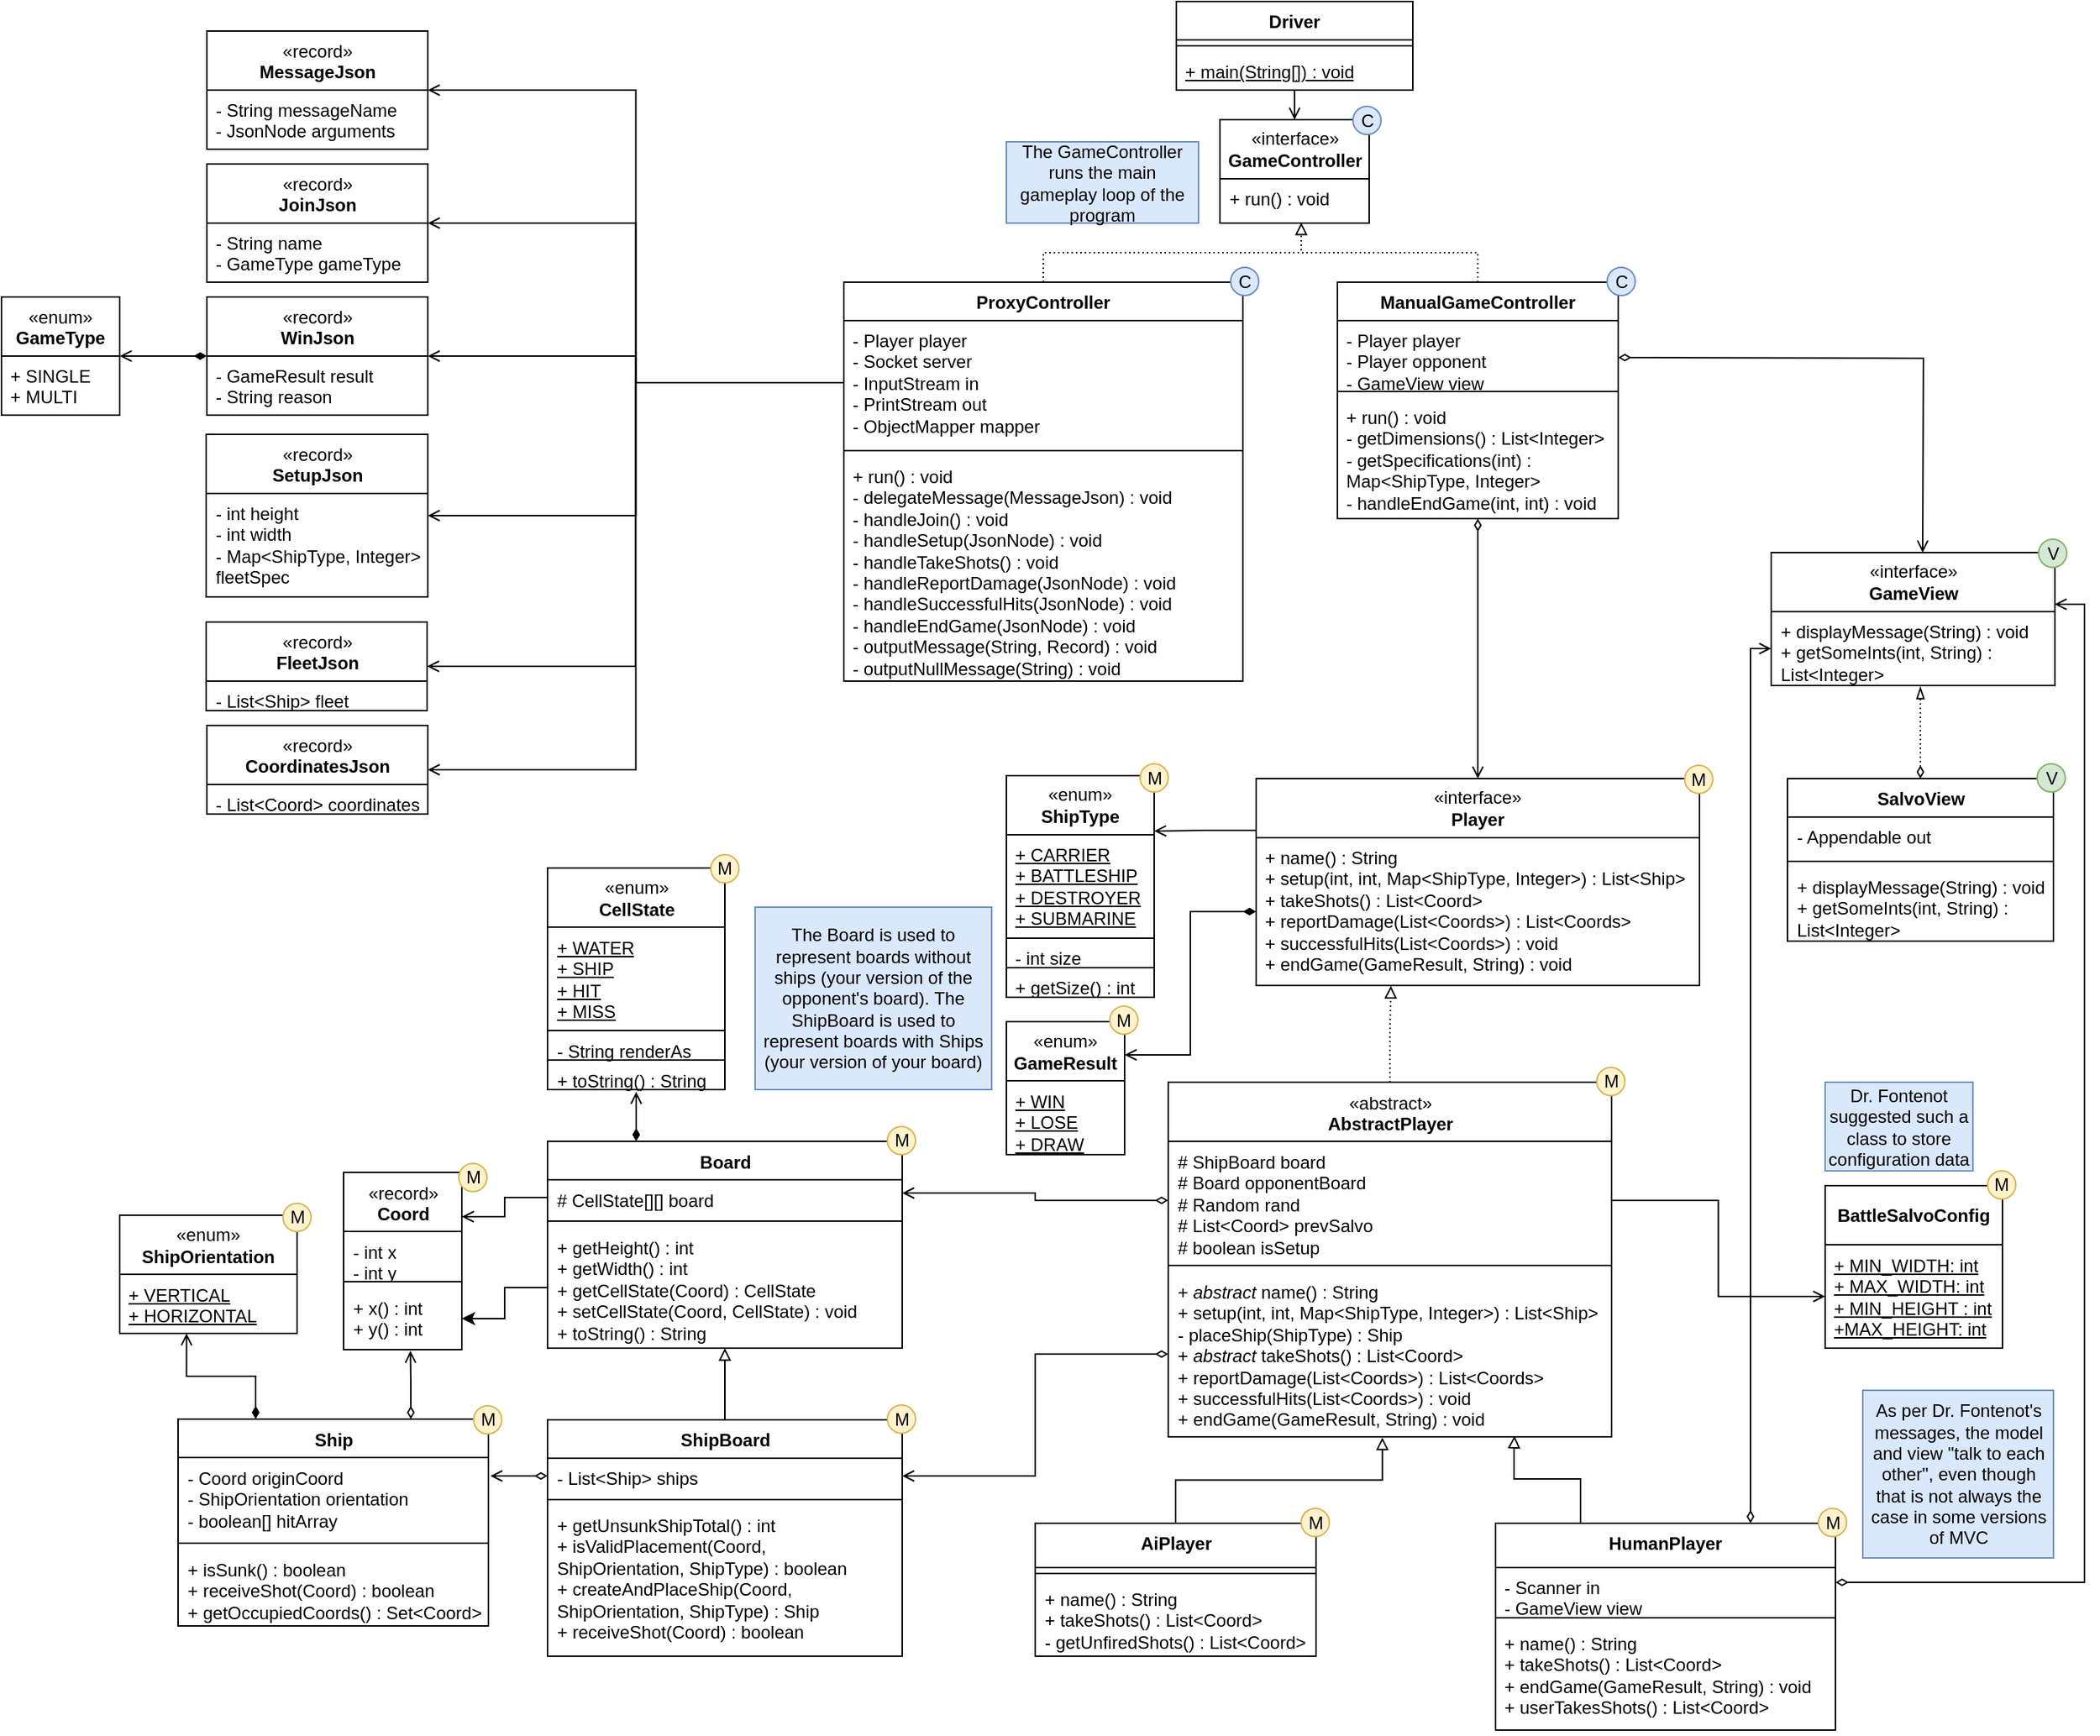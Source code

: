 <mxfile version="21.3.7" type="device">
  <diagram name="Page-1" id="k4mUI2xn-7zthh5olfPQ">
    <mxGraphModel dx="2715" dy="1071" grid="1" gridSize="10" guides="1" tooltips="1" connect="1" arrows="1" fold="1" page="1" pageScale="1" pageWidth="850" pageHeight="1100" math="0" shadow="0">
      <root>
        <mxCell id="0" />
        <mxCell id="1" parent="0" />
        <mxCell id="UeVXkHrXaz_RehNnfC16-15" value="" style="edgeStyle=orthogonalEdgeStyle;rounded=0;orthogonalLoop=1;jettySize=auto;html=1;entryX=0.5;entryY=0;entryDx=0;entryDy=0;endArrow=open;endFill=0;" parent="1" source="j__HpOIgEt7lVqjNekmI-1" target="UeVXkHrXaz_RehNnfC16-4" edge="1">
          <mxGeometry relative="1" as="geometry" />
        </mxCell>
        <mxCell id="j__HpOIgEt7lVqjNekmI-1" value="Driver" style="swimlane;fontStyle=1;align=center;verticalAlign=top;childLayout=stackLayout;horizontal=1;startSize=26;horizontalStack=0;resizeParent=1;resizeParentMax=0;resizeLast=0;collapsible=1;marginBottom=0;whiteSpace=wrap;html=1;" parent="1" vertex="1">
          <mxGeometry x="215" y="10" width="160" height="60" as="geometry" />
        </mxCell>
        <mxCell id="j__HpOIgEt7lVqjNekmI-3" value="" style="line;strokeWidth=1;fillColor=none;align=left;verticalAlign=middle;spacingTop=-1;spacingLeft=3;spacingRight=3;rotatable=0;labelPosition=right;points=[];portConstraint=eastwest;strokeColor=inherit;" parent="j__HpOIgEt7lVqjNekmI-1" vertex="1">
          <mxGeometry y="26" width="160" height="8" as="geometry" />
        </mxCell>
        <mxCell id="j__HpOIgEt7lVqjNekmI-4" value="&lt;u&gt;+ main(String[]) : void&lt;/u&gt;" style="text;strokeColor=none;fillColor=none;align=left;verticalAlign=top;spacingLeft=4;spacingRight=4;overflow=hidden;rotatable=0;points=[[0,0.5],[1,0.5]];portConstraint=eastwest;whiteSpace=wrap;html=1;" parent="j__HpOIgEt7lVqjNekmI-1" vertex="1">
          <mxGeometry y="34" width="160" height="26" as="geometry" />
        </mxCell>
        <mxCell id="UeVXkHrXaz_RehNnfC16-16" value="" style="edgeStyle=orthogonalEdgeStyle;rounded=0;orthogonalLoop=1;jettySize=auto;html=1;endArrow=block;endFill=0;dashed=1;dashPattern=1 2;entryX=0.545;entryY=0.989;entryDx=0;entryDy=0;entryPerimeter=0;" parent="1" source="j__HpOIgEt7lVqjNekmI-5" target="UeVXkHrXaz_RehNnfC16-5" edge="1">
          <mxGeometry relative="1" as="geometry">
            <mxPoint x="419.5" y="350" as="targetPoint" />
          </mxGeometry>
        </mxCell>
        <mxCell id="N8CRj5b4Ltp5V2-x3RAX-1" style="edgeStyle=orthogonalEdgeStyle;rounded=0;orthogonalLoop=1;jettySize=auto;html=1;exitX=0.5;exitY=1;exitDx=0;exitDy=0;entryX=0.5;entryY=0;entryDx=0;entryDy=0;startArrow=diamondThin;startFill=0;endArrow=open;endFill=0;" parent="1" source="j__HpOIgEt7lVqjNekmI-5" target="j__HpOIgEt7lVqjNekmI-15" edge="1">
          <mxGeometry relative="1" as="geometry" />
        </mxCell>
        <mxCell id="j__HpOIgEt7lVqjNekmI-5" value="ManualGameController" style="swimlane;fontStyle=1;align=center;verticalAlign=top;childLayout=stackLayout;horizontal=1;startSize=26;horizontalStack=0;resizeParent=1;resizeParentMax=0;resizeLast=0;collapsible=1;marginBottom=0;whiteSpace=wrap;html=1;" parent="1" vertex="1">
          <mxGeometry x="324" y="200" width="190" height="160" as="geometry" />
        </mxCell>
        <mxCell id="j__HpOIgEt7lVqjNekmI-6" value="&lt;div&gt;- Player player&lt;/div&gt;&lt;div&gt;- Player opponent&lt;br&gt;&lt;/div&gt;&lt;div&gt;- GameView view&lt;br&gt;&lt;/div&gt;" style="text;strokeColor=none;fillColor=none;align=left;verticalAlign=top;spacingLeft=4;spacingRight=4;overflow=hidden;rotatable=0;points=[[0,0.5],[1,0.5]];portConstraint=eastwest;whiteSpace=wrap;html=1;" parent="j__HpOIgEt7lVqjNekmI-5" vertex="1">
          <mxGeometry y="26" width="190" height="44" as="geometry" />
        </mxCell>
        <mxCell id="j__HpOIgEt7lVqjNekmI-7" value="" style="line;strokeWidth=1;fillColor=none;align=left;verticalAlign=middle;spacingTop=-1;spacingLeft=3;spacingRight=3;rotatable=0;labelPosition=right;points=[];portConstraint=eastwest;strokeColor=inherit;" parent="j__HpOIgEt7lVqjNekmI-5" vertex="1">
          <mxGeometry y="70" width="190" height="8" as="geometry" />
        </mxCell>
        <mxCell id="j__HpOIgEt7lVqjNekmI-8" value="&lt;div&gt;+ run() : void&lt;/div&gt;&lt;div&gt;- getDimensions() : List&amp;lt;Integer&amp;gt;&lt;/div&gt;&lt;div&gt;- getSpecifications(int) : Map&amp;lt;ShipType, Integer&amp;gt;&lt;/div&gt;&lt;div&gt;- handleEndGame(int, int) : void&lt;br&gt;&lt;/div&gt;" style="text;strokeColor=none;fillColor=none;align=left;verticalAlign=top;spacingLeft=4;spacingRight=4;overflow=hidden;rotatable=0;points=[[0,0.5],[1,0.5]];portConstraint=eastwest;whiteSpace=wrap;html=1;" parent="j__HpOIgEt7lVqjNekmI-5" vertex="1">
          <mxGeometry y="78" width="190" height="82" as="geometry" />
        </mxCell>
        <mxCell id="UeVXkHrXaz_RehNnfC16-33" style="edgeStyle=orthogonalEdgeStyle;rounded=0;orthogonalLoop=1;jettySize=auto;html=1;exitX=0;exitY=0.5;exitDx=0;exitDy=0;entryX=1;entryY=0.25;entryDx=0;entryDy=0;startArrow=diamondThin;startFill=1;endArrow=open;endFill=0;" parent="1" source="j__HpOIgEt7lVqjNekmI-16" target="j__HpOIgEt7lVqjNekmI-49" edge="1">
          <mxGeometry relative="1" as="geometry" />
        </mxCell>
        <mxCell id="UeVXkHrXaz_RehNnfC16-36" style="edgeStyle=orthogonalEdgeStyle;rounded=0;orthogonalLoop=1;jettySize=auto;html=1;exitX=0;exitY=0.25;exitDx=0;exitDy=0;entryX=1;entryY=0.25;entryDx=0;entryDy=0;endArrow=open;endFill=0;" parent="1" source="j__HpOIgEt7lVqjNekmI-15" target="j__HpOIgEt7lVqjNekmI-37" edge="1">
          <mxGeometry relative="1" as="geometry" />
        </mxCell>
        <mxCell id="j__HpOIgEt7lVqjNekmI-15" value="&lt;div&gt;«interface»&lt;/div&gt;&lt;div&gt;&lt;b&gt;Player&lt;/b&gt;&lt;br&gt;&lt;/div&gt;" style="swimlane;fontStyle=0;childLayout=stackLayout;horizontal=1;startSize=40;horizontalStack=0;resizeParent=1;resizeParentMax=0;resizeLast=0;collapsible=1;marginBottom=0;whiteSpace=wrap;html=1;" parent="1" vertex="1">
          <mxGeometry x="269" y="536" width="300" height="140" as="geometry" />
        </mxCell>
        <mxCell id="j__HpOIgEt7lVqjNekmI-16" value="&lt;div&gt;+ name() : String&lt;/div&gt;&lt;div&gt;+ setup(int, int, Map&amp;lt;ShipType, Integer&amp;gt;) : List&amp;lt;Ship&amp;gt;&lt;br&gt;&lt;/div&gt;&lt;div&gt;+ takeShots() : List&amp;lt;Coord&amp;gt;&lt;/div&gt;&lt;div&gt;+ reportDamage(List&amp;lt;Coords&amp;gt;) : List&amp;lt;Coords&amp;gt;&lt;/div&gt;&lt;div&gt;+ successfulHits(List&amp;lt;Coords&amp;gt;) : void&lt;/div&gt;&lt;div&gt;+ endGame(GameResult, String) : void&lt;br&gt;&lt;/div&gt;" style="text;strokeColor=none;fillColor=none;align=left;verticalAlign=top;spacingLeft=4;spacingRight=4;overflow=hidden;rotatable=0;points=[[0,0.5],[1,0.5]];portConstraint=eastwest;whiteSpace=wrap;html=1;" parent="j__HpOIgEt7lVqjNekmI-15" vertex="1">
          <mxGeometry y="40" width="300" height="100" as="geometry" />
        </mxCell>
        <mxCell id="UeVXkHrXaz_RehNnfC16-24" style="edgeStyle=orthogonalEdgeStyle;rounded=0;orthogonalLoop=1;jettySize=auto;html=1;exitX=0.5;exitY=0;exitDx=0;exitDy=0;entryX=0.304;entryY=1.003;entryDx=0;entryDy=0;entryPerimeter=0;endArrow=block;endFill=0;dashed=1;dashPattern=1 2;" parent="1" source="j__HpOIgEt7lVqjNekmI-21" target="j__HpOIgEt7lVqjNekmI-16" edge="1">
          <mxGeometry relative="1" as="geometry" />
        </mxCell>
        <mxCell id="j__HpOIgEt7lVqjNekmI-21" value="&lt;div&gt;&lt;span style=&quot;font-weight: normal;&quot;&gt;«abstract»&lt;/span&gt;&lt;/div&gt;&lt;b&gt;AbstractPlayer&lt;/b&gt;" style="swimlane;fontStyle=1;align=center;verticalAlign=top;childLayout=stackLayout;horizontal=1;startSize=40;horizontalStack=0;resizeParent=1;resizeParentMax=0;resizeLast=0;collapsible=1;marginBottom=0;whiteSpace=wrap;html=1;" parent="1" vertex="1">
          <mxGeometry x="209.5" y="741.5" width="300" height="240" as="geometry" />
        </mxCell>
        <mxCell id="j__HpOIgEt7lVqjNekmI-22" value="&lt;div&gt;# ShipBoard board&lt;/div&gt;&lt;div&gt;# Board opponentBoard&lt;/div&gt;&lt;div&gt;# Random rand&lt;/div&gt;&lt;div&gt;# List&amp;lt;Coord&amp;gt; prevSalvo&lt;br&gt;&lt;/div&gt;&lt;div&gt;# boolean isSetup&lt;br&gt;&lt;/div&gt;" style="text;strokeColor=none;fillColor=none;align=left;verticalAlign=top;spacingLeft=4;spacingRight=4;overflow=hidden;rotatable=0;points=[[0,0.5],[1,0.5]];portConstraint=eastwest;whiteSpace=wrap;html=1;" parent="j__HpOIgEt7lVqjNekmI-21" vertex="1">
          <mxGeometry y="40" width="300" height="80" as="geometry" />
        </mxCell>
        <mxCell id="j__HpOIgEt7lVqjNekmI-23" value="" style="line;strokeWidth=1;fillColor=none;align=left;verticalAlign=middle;spacingTop=-1;spacingLeft=3;spacingRight=3;rotatable=0;labelPosition=right;points=[];portConstraint=eastwest;strokeColor=inherit;" parent="j__HpOIgEt7lVqjNekmI-21" vertex="1">
          <mxGeometry y="120" width="300" height="8" as="geometry" />
        </mxCell>
        <mxCell id="j__HpOIgEt7lVqjNekmI-24" value="&lt;div&gt;+ &lt;i&gt;abstract&lt;/i&gt; name() : String&lt;/div&gt;&lt;div&gt;+ setup(int, int, Map&amp;lt;ShipType, Integer&amp;gt;) : List&amp;lt;Ship&amp;gt;&lt;/div&gt;&lt;div&gt;- placeShip(ShipType) : Ship&lt;br&gt;&lt;/div&gt;&lt;div&gt;+ &lt;i&gt;abstract&lt;/i&gt; takeShots() : List&amp;lt;Coord&amp;gt;&lt;/div&gt;&lt;div&gt;+ reportDamage(List&amp;lt;Coords&amp;gt;) : List&amp;lt;Coords&amp;gt;&lt;/div&gt;&lt;div&gt;+ successfulHits(List&amp;lt;Coords&amp;gt;) : void&lt;/div&gt;+ endGame(GameResult, String) : void" style="text;strokeColor=none;fillColor=none;align=left;verticalAlign=top;spacingLeft=4;spacingRight=4;overflow=hidden;rotatable=0;points=[[0,0.5],[1,0.5]];portConstraint=eastwest;whiteSpace=wrap;html=1;" parent="j__HpOIgEt7lVqjNekmI-21" vertex="1">
          <mxGeometry y="128" width="300" height="112" as="geometry" />
        </mxCell>
        <mxCell id="UeVXkHrXaz_RehNnfC16-27" style="edgeStyle=orthogonalEdgeStyle;rounded=0;orthogonalLoop=1;jettySize=auto;html=1;exitX=0.25;exitY=0;exitDx=0;exitDy=0;entryX=0.781;entryY=0.994;entryDx=0;entryDy=0;entryPerimeter=0;endArrow=block;endFill=0;" parent="1" source="j__HpOIgEt7lVqjNekmI-25" target="j__HpOIgEt7lVqjNekmI-24" edge="1">
          <mxGeometry relative="1" as="geometry">
            <Array as="points">
              <mxPoint x="488.5" y="1010" />
              <mxPoint x="443.5" y="1010" />
              <mxPoint x="443.5" y="990" />
            </Array>
          </mxGeometry>
        </mxCell>
        <mxCell id="oQ-6_zfFj92it3gVZkY_-5" style="edgeStyle=orthogonalEdgeStyle;rounded=0;orthogonalLoop=1;jettySize=auto;html=1;exitX=0.75;exitY=0;exitDx=0;exitDy=0;entryX=0;entryY=0.5;entryDx=0;entryDy=0;endArrow=open;endFill=0;startArrow=diamondThin;startFill=0;" parent="1" source="j__HpOIgEt7lVqjNekmI-25" target="UeVXkHrXaz_RehNnfC16-9" edge="1">
          <mxGeometry relative="1" as="geometry">
            <Array as="points">
              <mxPoint x="603.5" y="448" />
            </Array>
          </mxGeometry>
        </mxCell>
        <mxCell id="j__HpOIgEt7lVqjNekmI-25" value="&lt;b&gt;HumanPlayer&lt;/b&gt;" style="swimlane;fontStyle=1;align=center;verticalAlign=top;childLayout=stackLayout;horizontal=1;startSize=30;horizontalStack=0;resizeParent=1;resizeParentMax=0;resizeLast=0;collapsible=1;marginBottom=0;whiteSpace=wrap;html=1;" parent="1" vertex="1">
          <mxGeometry x="431" y="1040" width="230" height="140" as="geometry" />
        </mxCell>
        <mxCell id="j__HpOIgEt7lVqjNekmI-26" value="&lt;div&gt;- Scanner in&lt;/div&gt;&lt;div&gt;- GameView view&lt;br&gt;&lt;/div&gt;" style="text;strokeColor=none;fillColor=none;align=left;verticalAlign=top;spacingLeft=4;spacingRight=4;overflow=hidden;rotatable=0;points=[[0,0.5],[1,0.5]];portConstraint=eastwest;whiteSpace=wrap;html=1;" parent="j__HpOIgEt7lVqjNekmI-25" vertex="1">
          <mxGeometry y="30" width="230" height="30" as="geometry" />
        </mxCell>
        <mxCell id="j__HpOIgEt7lVqjNekmI-27" value="" style="line;strokeWidth=1;fillColor=none;align=left;verticalAlign=middle;spacingTop=-1;spacingLeft=3;spacingRight=3;rotatable=0;labelPosition=right;points=[];portConstraint=eastwest;strokeColor=inherit;" parent="j__HpOIgEt7lVqjNekmI-25" vertex="1">
          <mxGeometry y="60" width="230" height="8" as="geometry" />
        </mxCell>
        <mxCell id="j__HpOIgEt7lVqjNekmI-28" value="&lt;div&gt;+ name() : String&lt;/div&gt;&lt;div&gt;+ takeShots() : List&amp;lt;Coord&amp;gt;&lt;/div&gt;&lt;div&gt;+ endGame(GameResult, String) : void&lt;/div&gt;&lt;div&gt;+ userTakesShots() : List&amp;lt;Coord&amp;gt;&lt;br&gt;&lt;/div&gt;" style="text;strokeColor=none;fillColor=none;align=left;verticalAlign=top;spacingLeft=4;spacingRight=4;overflow=hidden;rotatable=0;points=[[0,0.5],[1,0.5]];portConstraint=eastwest;whiteSpace=wrap;html=1;" parent="j__HpOIgEt7lVqjNekmI-25" vertex="1">
          <mxGeometry y="68" width="230" height="72" as="geometry" />
        </mxCell>
        <mxCell id="UeVXkHrXaz_RehNnfC16-26" style="edgeStyle=orthogonalEdgeStyle;rounded=0;orthogonalLoop=1;jettySize=auto;html=1;exitX=0.5;exitY=0;exitDx=0;exitDy=0;entryX=0.483;entryY=1.004;entryDx=0;entryDy=0;entryPerimeter=0;endArrow=block;endFill=0;" parent="1" source="j__HpOIgEt7lVqjNekmI-29" target="j__HpOIgEt7lVqjNekmI-24" edge="1">
          <mxGeometry relative="1" as="geometry" />
        </mxCell>
        <mxCell id="j__HpOIgEt7lVqjNekmI-29" value="AiPlayer" style="swimlane;fontStyle=1;align=center;verticalAlign=top;childLayout=stackLayout;horizontal=1;startSize=30;horizontalStack=0;resizeParent=1;resizeParentMax=0;resizeLast=0;collapsible=1;marginBottom=0;whiteSpace=wrap;html=1;" parent="1" vertex="1">
          <mxGeometry x="119.5" y="1040" width="190" height="90" as="geometry" />
        </mxCell>
        <mxCell id="j__HpOIgEt7lVqjNekmI-31" value="" style="line;strokeWidth=1;fillColor=none;align=left;verticalAlign=middle;spacingTop=-1;spacingLeft=3;spacingRight=3;rotatable=0;labelPosition=right;points=[];portConstraint=eastwest;strokeColor=inherit;" parent="j__HpOIgEt7lVqjNekmI-29" vertex="1">
          <mxGeometry y="30" width="190" height="8" as="geometry" />
        </mxCell>
        <mxCell id="j__HpOIgEt7lVqjNekmI-32" value="&lt;div&gt;+ name() : String&lt;/div&gt;&lt;div&gt;+ takeShots() : List&amp;lt;Coord&amp;gt;&lt;/div&gt;- getUnfiredShots() : List&amp;lt;Coord&amp;gt;" style="text;strokeColor=none;fillColor=none;align=left;verticalAlign=top;spacingLeft=4;spacingRight=4;overflow=hidden;rotatable=0;points=[[0,0.5],[1,0.5]];portConstraint=eastwest;whiteSpace=wrap;html=1;" parent="j__HpOIgEt7lVqjNekmI-29" vertex="1">
          <mxGeometry y="38" width="190" height="52" as="geometry" />
        </mxCell>
        <mxCell id="UeVXkHrXaz_RehNnfC16-21" style="edgeStyle=orthogonalEdgeStyle;rounded=0;orthogonalLoop=1;jettySize=auto;html=1;exitX=0.5;exitY=0;exitDx=0;exitDy=0;entryX=0.526;entryY=1.015;entryDx=0;entryDy=0;entryPerimeter=0;endArrow=blockThin;endFill=0;startArrow=diamondThin;startFill=0;dashed=1;dashPattern=1 2;" parent="1" source="j__HpOIgEt7lVqjNekmI-33" target="UeVXkHrXaz_RehNnfC16-9" edge="1">
          <mxGeometry relative="1" as="geometry" />
        </mxCell>
        <mxCell id="j__HpOIgEt7lVqjNekmI-33" value="SalvoView" style="swimlane;fontStyle=1;align=center;verticalAlign=top;childLayout=stackLayout;horizontal=1;startSize=26;horizontalStack=0;resizeParent=1;resizeParentMax=0;resizeLast=0;collapsible=1;marginBottom=0;whiteSpace=wrap;html=1;" parent="1" vertex="1">
          <mxGeometry x="628.5" y="536" width="180" height="110" as="geometry" />
        </mxCell>
        <mxCell id="j__HpOIgEt7lVqjNekmI-34" value="- Appendable out" style="text;strokeColor=none;fillColor=none;align=left;verticalAlign=top;spacingLeft=4;spacingRight=4;overflow=hidden;rotatable=0;points=[[0,0.5],[1,0.5]];portConstraint=eastwest;whiteSpace=wrap;html=1;" parent="j__HpOIgEt7lVqjNekmI-33" vertex="1">
          <mxGeometry y="26" width="180" height="26" as="geometry" />
        </mxCell>
        <mxCell id="j__HpOIgEt7lVqjNekmI-35" value="" style="line;strokeWidth=1;fillColor=none;align=left;verticalAlign=middle;spacingTop=-1;spacingLeft=3;spacingRight=3;rotatable=0;labelPosition=right;points=[];portConstraint=eastwest;strokeColor=inherit;" parent="j__HpOIgEt7lVqjNekmI-33" vertex="1">
          <mxGeometry y="52" width="180" height="8" as="geometry" />
        </mxCell>
        <mxCell id="j__HpOIgEt7lVqjNekmI-36" value="&lt;div&gt;+ displayMessage(String) : void&lt;/div&gt;&lt;div&gt;+ getSomeInts(int, String) : List&amp;lt;Integer&amp;gt;&lt;/div&gt;" style="text;strokeColor=none;fillColor=none;align=left;verticalAlign=top;spacingLeft=4;spacingRight=4;overflow=hidden;rotatable=0;points=[[0,0.5],[1,0.5]];portConstraint=eastwest;whiteSpace=wrap;html=1;" parent="j__HpOIgEt7lVqjNekmI-33" vertex="1">
          <mxGeometry y="60" width="180" height="50" as="geometry" />
        </mxCell>
        <mxCell id="j__HpOIgEt7lVqjNekmI-37" value="&lt;div&gt;«enum»&lt;/div&gt;&lt;div&gt;&lt;b&gt;ShipType&lt;/b&gt;&lt;br&gt;&lt;/div&gt;" style="swimlane;fontStyle=0;childLayout=stackLayout;horizontal=1;startSize=40;horizontalStack=0;resizeParent=1;resizeParentMax=0;resizeLast=0;collapsible=1;marginBottom=0;whiteSpace=wrap;html=1;" parent="1" vertex="1">
          <mxGeometry x="100" y="534" width="100" height="150" as="geometry" />
        </mxCell>
        <mxCell id="j__HpOIgEt7lVqjNekmI-38" value="&lt;div&gt;&lt;u&gt;+ CARRIER&lt;/u&gt;&lt;/div&gt;&lt;div&gt;&lt;u&gt;+ BATTLESHIP&lt;/u&gt;&lt;/div&gt;&lt;div&gt;&lt;u&gt;+ DESTROYER&lt;/u&gt;&lt;/div&gt;&lt;div&gt;&lt;u&gt;+ SUBMARINE&lt;/u&gt;&lt;br&gt;&lt;/div&gt;" style="text;strokeColor=none;fillColor=none;align=left;verticalAlign=top;spacingLeft=4;spacingRight=4;overflow=hidden;rotatable=0;points=[[0,0.5],[1,0.5]];portConstraint=eastwest;whiteSpace=wrap;html=1;" parent="j__HpOIgEt7lVqjNekmI-37" vertex="1">
          <mxGeometry y="40" width="100" height="70" as="geometry" />
        </mxCell>
        <mxCell id="j__HpOIgEt7lVqjNekmI-39" value="- int size" style="text;strokeColor=default;fillColor=none;align=left;verticalAlign=top;spacingLeft=4;spacingRight=4;overflow=hidden;rotatable=0;points=[[0,0.5],[1,0.5]];portConstraint=eastwest;whiteSpace=wrap;html=1;" parent="j__HpOIgEt7lVqjNekmI-37" vertex="1">
          <mxGeometry y="110" width="100" height="20" as="geometry" />
        </mxCell>
        <mxCell id="j__HpOIgEt7lVqjNekmI-40" value="+ getSize() : int" style="text;strokeColor=default;fillColor=none;align=left;verticalAlign=top;spacingLeft=4;spacingRight=4;overflow=hidden;rotatable=0;points=[[0,0.5],[1,0.5]];portConstraint=eastwest;whiteSpace=wrap;html=1;" parent="j__HpOIgEt7lVqjNekmI-37" vertex="1">
          <mxGeometry y="130" width="100" height="20" as="geometry" />
        </mxCell>
        <mxCell id="j__HpOIgEt7lVqjNekmI-41" value="&lt;div&gt;«enum»&lt;/div&gt;&lt;div&gt;&lt;b&gt;ShipOrientation&lt;/b&gt;&lt;br&gt;&lt;/div&gt;" style="swimlane;fontStyle=0;childLayout=stackLayout;horizontal=1;startSize=40;horizontalStack=0;resizeParent=1;resizeParentMax=0;resizeLast=0;collapsible=1;marginBottom=0;whiteSpace=wrap;html=1;" parent="1" vertex="1">
          <mxGeometry x="-500" y="831.5" width="120" height="80" as="geometry" />
        </mxCell>
        <mxCell id="j__HpOIgEt7lVqjNekmI-42" value="&lt;div&gt;&lt;u&gt;+ VERTICAL&lt;/u&gt;&lt;/div&gt;&lt;div&gt;&lt;u&gt;+ HORIZONTAL&lt;br&gt;&lt;/u&gt;&lt;/div&gt;" style="text;strokeColor=none;fillColor=none;align=left;verticalAlign=top;spacingLeft=4;spacingRight=4;overflow=hidden;rotatable=0;points=[[0,0.5],[1,0.5]];portConstraint=eastwest;whiteSpace=wrap;html=1;" parent="j__HpOIgEt7lVqjNekmI-41" vertex="1">
          <mxGeometry y="40" width="120" height="40" as="geometry" />
        </mxCell>
        <mxCell id="j__HpOIgEt7lVqjNekmI-49" value="&lt;div&gt;«enum»&lt;/div&gt;&lt;b&gt;GameResult&lt;/b&gt;" style="swimlane;fontStyle=0;childLayout=stackLayout;horizontal=1;startSize=40;horizontalStack=0;resizeParent=1;resizeParentMax=0;resizeLast=0;collapsible=1;marginBottom=0;whiteSpace=wrap;html=1;" parent="1" vertex="1">
          <mxGeometry x="100" y="700.5" width="80" height="90" as="geometry" />
        </mxCell>
        <mxCell id="j__HpOIgEt7lVqjNekmI-50" value="&lt;div&gt;&lt;u&gt;+ WIN&lt;/u&gt;&lt;/div&gt;&lt;div&gt;&lt;u&gt;+ LOSE&lt;/u&gt;&lt;/div&gt;&lt;div&gt;&lt;u&gt;+ DRAW&lt;br&gt;&lt;/u&gt;&lt;/div&gt;" style="text;strokeColor=none;fillColor=none;align=left;verticalAlign=top;spacingLeft=4;spacingRight=4;overflow=hidden;rotatable=0;points=[[0,0.5],[1,0.5]];portConstraint=eastwest;whiteSpace=wrap;html=1;" parent="j__HpOIgEt7lVqjNekmI-49" vertex="1">
          <mxGeometry y="40" width="80" height="50" as="geometry" />
        </mxCell>
        <mxCell id="j__HpOIgEt7lVqjNekmI-51" value="&lt;div&gt;«enum»&lt;/div&gt;&lt;div&gt;&lt;b&gt;CellState&lt;/b&gt;&lt;br&gt;&lt;/div&gt;" style="swimlane;fontStyle=0;childLayout=stackLayout;horizontal=1;startSize=40;horizontalStack=0;resizeParent=1;resizeParentMax=0;resizeLast=0;collapsible=1;marginBottom=0;whiteSpace=wrap;html=1;" parent="1" vertex="1">
          <mxGeometry x="-210.5" y="596.5" width="120" height="150" as="geometry" />
        </mxCell>
        <mxCell id="j__HpOIgEt7lVqjNekmI-52" value="&lt;div&gt;&lt;u&gt;+ WATER&lt;/u&gt;&lt;/div&gt;&lt;div&gt;&lt;u&gt;+ SHIP&lt;/u&gt;&lt;/div&gt;&lt;div&gt;&lt;u&gt;+ HIT&lt;/u&gt;&lt;/div&gt;&lt;div&gt;&lt;u&gt;+ MISS&lt;/u&gt;&lt;br&gt;&lt;/div&gt;" style="text;strokeColor=none;fillColor=none;align=left;verticalAlign=top;spacingLeft=4;spacingRight=4;overflow=hidden;rotatable=0;points=[[0,0.5],[1,0.5]];portConstraint=eastwest;whiteSpace=wrap;html=1;" parent="j__HpOIgEt7lVqjNekmI-51" vertex="1">
          <mxGeometry y="40" width="120" height="70" as="geometry" />
        </mxCell>
        <mxCell id="j__HpOIgEt7lVqjNekmI-53" value="- String renderAs" style="text;strokeColor=default;fillColor=none;align=left;verticalAlign=top;spacingLeft=4;spacingRight=4;overflow=hidden;rotatable=0;points=[[0,0.5],[1,0.5]];portConstraint=eastwest;whiteSpace=wrap;html=1;" parent="j__HpOIgEt7lVqjNekmI-51" vertex="1">
          <mxGeometry y="110" width="120" height="20" as="geometry" />
        </mxCell>
        <mxCell id="j__HpOIgEt7lVqjNekmI-54" value="+ toString() : String" style="text;strokeColor=default;fillColor=none;align=left;verticalAlign=top;spacingLeft=4;spacingRight=4;overflow=hidden;rotatable=0;points=[[0,0.5],[1,0.5]];portConstraint=eastwest;whiteSpace=wrap;html=1;" parent="j__HpOIgEt7lVqjNekmI-51" vertex="1">
          <mxGeometry y="130" width="120" height="20" as="geometry" />
        </mxCell>
        <mxCell id="j__HpOIgEt7lVqjNekmI-55" value="&lt;div&gt;&lt;span style=&quot;font-weight: normal;&quot;&gt;«record»&lt;/span&gt;&lt;/div&gt;&lt;div&gt;Coord&lt;/div&gt;" style="swimlane;fontStyle=1;align=center;verticalAlign=top;childLayout=stackLayout;horizontal=1;startSize=40;horizontalStack=0;resizeParent=1;resizeParentMax=0;resizeLast=0;collapsible=1;marginBottom=0;whiteSpace=wrap;html=1;" parent="1" vertex="1">
          <mxGeometry x="-348.5" y="802.5" width="80" height="120" as="geometry" />
        </mxCell>
        <mxCell id="j__HpOIgEt7lVqjNekmI-56" value="&lt;div&gt;- int x&lt;/div&gt;&lt;div&gt;- int y&lt;br&gt;&lt;/div&gt;" style="text;strokeColor=none;fillColor=none;align=left;verticalAlign=top;spacingLeft=4;spacingRight=4;overflow=hidden;rotatable=0;points=[[0,0.5],[1,0.5]];portConstraint=eastwest;whiteSpace=wrap;html=1;" parent="j__HpOIgEt7lVqjNekmI-55" vertex="1">
          <mxGeometry y="40" width="80" height="30" as="geometry" />
        </mxCell>
        <mxCell id="j__HpOIgEt7lVqjNekmI-57" value="" style="line;strokeWidth=1;fillColor=none;align=left;verticalAlign=middle;spacingTop=-1;spacingLeft=3;spacingRight=3;rotatable=0;labelPosition=right;points=[];portConstraint=eastwest;strokeColor=inherit;" parent="j__HpOIgEt7lVqjNekmI-55" vertex="1">
          <mxGeometry y="70" width="80" height="8" as="geometry" />
        </mxCell>
        <mxCell id="j__HpOIgEt7lVqjNekmI-58" value="&lt;div&gt;+ x() : int&lt;/div&gt;&lt;div&gt;+ y() : int&lt;br&gt;&lt;/div&gt;" style="text;strokeColor=none;fillColor=none;align=left;verticalAlign=top;spacingLeft=4;spacingRight=4;overflow=hidden;rotatable=0;points=[[0,0.5],[1,0.5]];portConstraint=eastwest;whiteSpace=wrap;html=1;" parent="j__HpOIgEt7lVqjNekmI-55" vertex="1">
          <mxGeometry y="78" width="80" height="42" as="geometry" />
        </mxCell>
        <mxCell id="UeVXkHrXaz_RehNnfC16-37" style="edgeStyle=orthogonalEdgeStyle;rounded=0;orthogonalLoop=1;jettySize=auto;html=1;exitX=0.25;exitY=0;exitDx=0;exitDy=0;entryX=0.377;entryY=1;entryDx=0;entryDy=0;entryPerimeter=0;endArrow=open;endFill=0;startArrow=diamondThin;startFill=1;" parent="1" source="j__HpOIgEt7lVqjNekmI-59" target="j__HpOIgEt7lVqjNekmI-42" edge="1">
          <mxGeometry relative="1" as="geometry" />
        </mxCell>
        <mxCell id="UeVXkHrXaz_RehNnfC16-38" style="edgeStyle=orthogonalEdgeStyle;rounded=0;orthogonalLoop=1;jettySize=auto;html=1;exitX=0.75;exitY=0;exitDx=0;exitDy=0;entryX=0.565;entryY=1.019;entryDx=0;entryDy=0;entryPerimeter=0;startArrow=diamondThin;startFill=0;endArrow=open;endFill=0;" parent="1" source="j__HpOIgEt7lVqjNekmI-59" target="j__HpOIgEt7lVqjNekmI-58" edge="1">
          <mxGeometry relative="1" as="geometry" />
        </mxCell>
        <mxCell id="j__HpOIgEt7lVqjNekmI-59" value="Ship" style="swimlane;fontStyle=1;align=center;verticalAlign=top;childLayout=stackLayout;horizontal=1;startSize=26;horizontalStack=0;resizeParent=1;resizeParentMax=0;resizeLast=0;collapsible=1;marginBottom=0;whiteSpace=wrap;html=1;" parent="1" vertex="1">
          <mxGeometry x="-460.5" y="969.5" width="210" height="140" as="geometry" />
        </mxCell>
        <mxCell id="j__HpOIgEt7lVqjNekmI-60" value="&lt;div&gt;- Coord originCoord&lt;/div&gt;&lt;div&gt;- ShipOrientation orientation&lt;/div&gt;&lt;div&gt;- boolean[] hitArray&lt;br&gt;&lt;/div&gt;" style="text;strokeColor=none;fillColor=none;align=left;verticalAlign=top;spacingLeft=4;spacingRight=4;overflow=hidden;rotatable=0;points=[[0,0.5],[1,0.5]];portConstraint=eastwest;whiteSpace=wrap;html=1;" parent="j__HpOIgEt7lVqjNekmI-59" vertex="1">
          <mxGeometry y="26" width="210" height="54" as="geometry" />
        </mxCell>
        <mxCell id="j__HpOIgEt7lVqjNekmI-61" value="" style="line;strokeWidth=1;fillColor=none;align=left;verticalAlign=middle;spacingTop=-1;spacingLeft=3;spacingRight=3;rotatable=0;labelPosition=right;points=[];portConstraint=eastwest;strokeColor=inherit;" parent="j__HpOIgEt7lVqjNekmI-59" vertex="1">
          <mxGeometry y="80" width="210" height="8" as="geometry" />
        </mxCell>
        <mxCell id="j__HpOIgEt7lVqjNekmI-62" value="&lt;div&gt;+ isSunk() : boolean&lt;/div&gt;&lt;div&gt;+ receiveShot(Coord) : boolean&lt;br&gt;&lt;/div&gt;&lt;div&gt;+ getOccupiedCoords() : Set&amp;lt;Coord&amp;gt;&lt;br&gt;&lt;/div&gt;" style="text;strokeColor=none;fillColor=none;align=left;verticalAlign=top;spacingLeft=4;spacingRight=4;overflow=hidden;rotatable=0;points=[[0,0.5],[1,0.5]];portConstraint=eastwest;whiteSpace=wrap;html=1;" parent="j__HpOIgEt7lVqjNekmI-59" vertex="1">
          <mxGeometry y="88" width="210" height="52" as="geometry" />
        </mxCell>
        <mxCell id="UeVXkHrXaz_RehNnfC16-31" style="edgeStyle=orthogonalEdgeStyle;rounded=0;orthogonalLoop=1;jettySize=auto;html=1;exitX=0.25;exitY=0;exitDx=0;exitDy=0;entryX=0.5;entryY=1.075;entryDx=0;entryDy=0;entryPerimeter=0;endArrow=open;endFill=0;startArrow=diamondThin;startFill=1;" parent="1" source="j__HpOIgEt7lVqjNekmI-63" target="j__HpOIgEt7lVqjNekmI-54" edge="1">
          <mxGeometry relative="1" as="geometry" />
        </mxCell>
        <mxCell id="j__HpOIgEt7lVqjNekmI-63" value="Board" style="swimlane;fontStyle=1;align=center;verticalAlign=top;childLayout=stackLayout;horizontal=1;startSize=26;horizontalStack=0;resizeParent=1;resizeParentMax=0;resizeLast=0;collapsible=1;marginBottom=0;whiteSpace=wrap;html=1;" parent="1" vertex="1">
          <mxGeometry x="-210.5" y="781.5" width="240" height="140" as="geometry" />
        </mxCell>
        <mxCell id="j__HpOIgEt7lVqjNekmI-64" value="# CellState[][] board" style="text;strokeColor=none;fillColor=none;align=left;verticalAlign=top;spacingLeft=4;spacingRight=4;overflow=hidden;rotatable=0;points=[[0,0.5],[1,0.5]];portConstraint=eastwest;whiteSpace=wrap;html=1;" parent="j__HpOIgEt7lVqjNekmI-63" vertex="1">
          <mxGeometry y="26" width="240" height="24" as="geometry" />
        </mxCell>
        <mxCell id="j__HpOIgEt7lVqjNekmI-65" value="" style="line;strokeWidth=1;fillColor=none;align=left;verticalAlign=middle;spacingTop=-1;spacingLeft=3;spacingRight=3;rotatable=0;labelPosition=right;points=[];portConstraint=eastwest;strokeColor=inherit;" parent="j__HpOIgEt7lVqjNekmI-63" vertex="1">
          <mxGeometry y="50" width="240" height="8" as="geometry" />
        </mxCell>
        <mxCell id="j__HpOIgEt7lVqjNekmI-66" value="&lt;div&gt;+ getHeight() : int&lt;/div&gt;&lt;div&gt;+ getWidth() : int&lt;/div&gt;&lt;div&gt;+ getCellState(Coord) : CellState&lt;/div&gt;&lt;div&gt;+ setCellState(Coord, CellState) : void&lt;/div&gt;&lt;div&gt;+ toString() : String&lt;br&gt;&lt;/div&gt;" style="text;strokeColor=none;fillColor=none;align=left;verticalAlign=top;spacingLeft=4;spacingRight=4;overflow=hidden;rotatable=0;points=[[0,0.5],[1,0.5]];portConstraint=eastwest;whiteSpace=wrap;html=1;" parent="j__HpOIgEt7lVqjNekmI-63" vertex="1">
          <mxGeometry y="58" width="240" height="82" as="geometry" />
        </mxCell>
        <mxCell id="UeVXkHrXaz_RehNnfC16-47" style="edgeStyle=orthogonalEdgeStyle;rounded=0;orthogonalLoop=1;jettySize=auto;html=1;exitX=0.5;exitY=0;exitDx=0;exitDy=0;entryX=0.5;entryY=1;entryDx=0;entryDy=0;endArrow=block;endFill=0;startArrow=none;startFill=0;" parent="1" source="j__HpOIgEt7lVqjNekmI-67" target="j__HpOIgEt7lVqjNekmI-63" edge="1">
          <mxGeometry relative="1" as="geometry" />
        </mxCell>
        <mxCell id="j__HpOIgEt7lVqjNekmI-67" value="ShipBoard" style="swimlane;fontStyle=1;align=center;verticalAlign=top;childLayout=stackLayout;horizontal=1;startSize=26;horizontalStack=0;resizeParent=1;resizeParentMax=0;resizeLast=0;collapsible=1;marginBottom=0;whiteSpace=wrap;html=1;" parent="1" vertex="1">
          <mxGeometry x="-210.5" y="970" width="240" height="160" as="geometry" />
        </mxCell>
        <mxCell id="j__HpOIgEt7lVqjNekmI-68" value="- List&amp;lt;Ship&amp;gt; ships" style="text;strokeColor=none;fillColor=none;align=left;verticalAlign=top;spacingLeft=4;spacingRight=4;overflow=hidden;rotatable=0;points=[[0,0.5],[1,0.5]];portConstraint=eastwest;whiteSpace=wrap;html=1;" parent="j__HpOIgEt7lVqjNekmI-67" vertex="1">
          <mxGeometry y="26" width="240" height="24" as="geometry" />
        </mxCell>
        <mxCell id="j__HpOIgEt7lVqjNekmI-69" value="" style="line;strokeWidth=1;fillColor=none;align=left;verticalAlign=middle;spacingTop=-1;spacingLeft=3;spacingRight=3;rotatable=0;labelPosition=right;points=[];portConstraint=eastwest;strokeColor=inherit;" parent="j__HpOIgEt7lVqjNekmI-67" vertex="1">
          <mxGeometry y="50" width="240" height="8" as="geometry" />
        </mxCell>
        <mxCell id="j__HpOIgEt7lVqjNekmI-70" value="&lt;div&gt;+ getUnsunkShipTotal() : int&lt;/div&gt;&lt;div&gt;+ isValidPlacement(Coord, ShipOrientation, ShipType) : boolean&lt;/div&gt;&lt;div&gt;+ createAndPlaceShip(Coord, ShipOrientation, ShipType) : Ship&lt;/div&gt;&lt;div&gt;+ receiveShot(Coord) : boolean&lt;br&gt;&lt;/div&gt;" style="text;strokeColor=none;fillColor=none;align=left;verticalAlign=top;spacingLeft=4;spacingRight=4;overflow=hidden;rotatable=0;points=[[0,0.5],[1,0.5]];portConstraint=eastwest;whiteSpace=wrap;html=1;" parent="j__HpOIgEt7lVqjNekmI-67" vertex="1">
          <mxGeometry y="58" width="240" height="102" as="geometry" />
        </mxCell>
        <mxCell id="QojRB_AGbtu5iVqABedN-1" value="M" style="ellipse;whiteSpace=wrap;html=1;aspect=fixed;fillColor=#fff2cc;strokeColor=#d6b656;" parent="1" vertex="1">
          <mxGeometry x="190.5" y="526" width="19" height="19" as="geometry" />
        </mxCell>
        <mxCell id="QojRB_AGbtu5iVqABedN-2" value="M" style="ellipse;whiteSpace=wrap;html=1;aspect=fixed;fillColor=#fff2cc;strokeColor=#d6b656;" parent="1" vertex="1">
          <mxGeometry x="-270.5" y="796.5" width="19" height="19" as="geometry" />
        </mxCell>
        <mxCell id="QojRB_AGbtu5iVqABedN-3" value="M" style="ellipse;whiteSpace=wrap;html=1;aspect=fixed;fillColor=#fff2cc;strokeColor=#d6b656;" parent="1" vertex="1">
          <mxGeometry x="-260.5" y="960.5" width="19" height="19" as="geometry" />
        </mxCell>
        <mxCell id="QojRB_AGbtu5iVqABedN-4" value="M" style="ellipse;whiteSpace=wrap;html=1;aspect=fixed;fillColor=#fff2cc;strokeColor=#d6b656;" parent="1" vertex="1">
          <mxGeometry x="-389.5" y="823.5" width="19" height="19" as="geometry" />
        </mxCell>
        <mxCell id="QojRB_AGbtu5iVqABedN-5" value="M" style="ellipse;whiteSpace=wrap;html=1;aspect=fixed;fillColor=#fff2cc;strokeColor=#d6b656;" parent="1" vertex="1">
          <mxGeometry x="19.5" y="960" width="19" height="19" as="geometry" />
        </mxCell>
        <mxCell id="QojRB_AGbtu5iVqABedN-6" value="M" style="ellipse;whiteSpace=wrap;html=1;aspect=fixed;fillColor=#fff2cc;strokeColor=#d6b656;" parent="1" vertex="1">
          <mxGeometry x="-100" y="587.5" width="19" height="19" as="geometry" />
        </mxCell>
        <mxCell id="QojRB_AGbtu5iVqABedN-7" value="M" style="ellipse;whiteSpace=wrap;html=1;aspect=fixed;fillColor=#fff2cc;strokeColor=#d6b656;" parent="1" vertex="1">
          <mxGeometry x="19.5" y="771.5" width="19" height="19" as="geometry" />
        </mxCell>
        <mxCell id="QojRB_AGbtu5iVqABedN-8" value="M" style="ellipse;whiteSpace=wrap;html=1;aspect=fixed;fillColor=#fff2cc;strokeColor=#d6b656;" parent="1" vertex="1">
          <mxGeometry x="170" y="690" width="19" height="19" as="geometry" />
        </mxCell>
        <mxCell id="QojRB_AGbtu5iVqABedN-10" value="V" style="ellipse;whiteSpace=wrap;html=1;aspect=fixed;fillColor=#d5e8d4;strokeColor=#82b366;" parent="1" vertex="1">
          <mxGeometry x="797.5" y="526" width="19" height="19" as="geometry" />
        </mxCell>
        <mxCell id="QojRB_AGbtu5iVqABedN-18" value="C" style="ellipse;whiteSpace=wrap;html=1;aspect=fixed;fillColor=#dae8fc;strokeColor=#6c8ebf;" parent="1" vertex="1">
          <mxGeometry x="506.5" y="190" width="19" height="19" as="geometry" />
        </mxCell>
        <mxCell id="UeVXkHrXaz_RehNnfC16-1" value="M" style="ellipse;whiteSpace=wrap;html=1;aspect=fixed;fillColor=#fff2cc;strokeColor=#d6b656;" parent="1" vertex="1">
          <mxGeometry x="559" y="527" width="19" height="19" as="geometry" />
        </mxCell>
        <mxCell id="UeVXkHrXaz_RehNnfC16-2" value="M" style="ellipse;whiteSpace=wrap;html=1;aspect=fixed;fillColor=#fff2cc;strokeColor=#d6b656;" parent="1" vertex="1">
          <mxGeometry x="499.5" y="731.5" width="19" height="19" as="geometry" />
        </mxCell>
        <mxCell id="UeVXkHrXaz_RehNnfC16-3" value="M" style="ellipse;whiteSpace=wrap;html=1;aspect=fixed;fillColor=#fff2cc;strokeColor=#d6b656;" parent="1" vertex="1">
          <mxGeometry x="299.5" y="1030" width="19" height="19" as="geometry" />
        </mxCell>
        <mxCell id="UeVXkHrXaz_RehNnfC16-4" value="&lt;div&gt;«interface»&lt;/div&gt;&lt;div&gt;&lt;b&gt;GameController&lt;/b&gt;&lt;br&gt;&lt;/div&gt;" style="swimlane;fontStyle=0;childLayout=stackLayout;horizontal=1;startSize=40;horizontalStack=0;resizeParent=1;resizeParentMax=0;resizeLast=0;collapsible=1;marginBottom=0;whiteSpace=wrap;html=1;" parent="1" vertex="1">
          <mxGeometry x="244.5" y="90" width="101" height="70" as="geometry" />
        </mxCell>
        <mxCell id="UeVXkHrXaz_RehNnfC16-5" value="+ run() : void" style="text;strokeColor=none;fillColor=none;align=left;verticalAlign=top;spacingLeft=4;spacingRight=4;overflow=hidden;rotatable=0;points=[[0,0.5],[1,0.5]];portConstraint=eastwest;whiteSpace=wrap;html=1;" parent="UeVXkHrXaz_RehNnfC16-4" vertex="1">
          <mxGeometry y="40" width="101" height="30" as="geometry" />
        </mxCell>
        <mxCell id="UeVXkHrXaz_RehNnfC16-8" value="&lt;div&gt;«interface»&lt;/div&gt;&lt;div&gt;&lt;b&gt;GameView&lt;/b&gt;&lt;br&gt;&lt;/div&gt;" style="swimlane;fontStyle=0;childLayout=stackLayout;horizontal=1;startSize=40;horizontalStack=0;resizeParent=1;resizeParentMax=0;resizeLast=0;collapsible=1;marginBottom=0;whiteSpace=wrap;html=1;" parent="1" vertex="1">
          <mxGeometry x="617.5" y="383" width="192" height="90" as="geometry" />
        </mxCell>
        <mxCell id="UeVXkHrXaz_RehNnfC16-9" value="&lt;div&gt;+ displayMessage(String) : void&lt;/div&gt;&lt;div&gt;+ getSomeInts(int, String) : List&amp;lt;Integer&amp;gt;&lt;br&gt;&lt;/div&gt;" style="text;strokeColor=none;fillColor=none;align=left;verticalAlign=top;spacingLeft=4;spacingRight=4;overflow=hidden;rotatable=0;points=[[0,0.5],[1,0.5]];portConstraint=eastwest;whiteSpace=wrap;html=1;" parent="UeVXkHrXaz_RehNnfC16-8" vertex="1">
          <mxGeometry y="40" width="192" height="50" as="geometry" />
        </mxCell>
        <mxCell id="UeVXkHrXaz_RehNnfC16-11" value="C" style="ellipse;whiteSpace=wrap;html=1;aspect=fixed;fillColor=#dae8fc;strokeColor=#6c8ebf;" parent="1" vertex="1">
          <mxGeometry x="334.5" y="81" width="19" height="19" as="geometry" />
        </mxCell>
        <mxCell id="UeVXkHrXaz_RehNnfC16-14" value="V" style="ellipse;whiteSpace=wrap;html=1;aspect=fixed;fillColor=#d5e8d4;strokeColor=#82b366;" parent="1" vertex="1">
          <mxGeometry x="798.5" y="374" width="19" height="19" as="geometry" />
        </mxCell>
        <mxCell id="UeVXkHrXaz_RehNnfC16-20" style="edgeStyle=orthogonalEdgeStyle;rounded=0;orthogonalLoop=1;jettySize=auto;html=1;endArrow=open;endFill=0;startArrow=diamondThin;startFill=0;" parent="1" edge="1">
          <mxGeometry relative="1" as="geometry">
            <Array as="points" />
            <mxPoint x="514" y="251.0" as="sourcePoint" />
            <mxPoint x="720" y="383" as="targetPoint" />
          </mxGeometry>
        </mxCell>
        <mxCell id="UeVXkHrXaz_RehNnfC16-28" style="edgeStyle=orthogonalEdgeStyle;rounded=0;orthogonalLoop=1;jettySize=auto;html=1;entryX=0.999;entryY=0.389;entryDx=0;entryDy=0;endArrow=open;endFill=0;startArrow=diamondThin;startFill=0;entryPerimeter=0;" parent="1" source="j__HpOIgEt7lVqjNekmI-26" target="UeVXkHrXaz_RehNnfC16-8" edge="1">
          <mxGeometry relative="1" as="geometry">
            <mxPoint x="849.5" y="410" as="targetPoint" />
            <Array as="points">
              <mxPoint x="829.5" y="1080" />
              <mxPoint x="829.5" y="418" />
            </Array>
          </mxGeometry>
        </mxCell>
        <mxCell id="UeVXkHrXaz_RehNnfC16-29" style="edgeStyle=orthogonalEdgeStyle;rounded=0;orthogonalLoop=1;jettySize=auto;html=1;exitX=0;exitY=0.5;exitDx=0;exitDy=0;entryX=1;entryY=0.25;entryDx=0;entryDy=0;startArrow=diamondThin;startFill=0;endArrow=open;endFill=0;" parent="1" source="j__HpOIgEt7lVqjNekmI-22" target="j__HpOIgEt7lVqjNekmI-63" edge="1">
          <mxGeometry relative="1" as="geometry" />
        </mxCell>
        <mxCell id="UeVXkHrXaz_RehNnfC16-30" style="edgeStyle=orthogonalEdgeStyle;rounded=0;orthogonalLoop=1;jettySize=auto;html=1;exitX=0;exitY=0.5;exitDx=0;exitDy=0;entryX=1;entryY=0.5;entryDx=0;entryDy=0;startArrow=diamondThin;startFill=0;endArrow=open;endFill=0;" parent="1" source="j__HpOIgEt7lVqjNekmI-24" target="j__HpOIgEt7lVqjNekmI-68" edge="1">
          <mxGeometry relative="1" as="geometry" />
        </mxCell>
        <mxCell id="UeVXkHrXaz_RehNnfC16-35" style="edgeStyle=orthogonalEdgeStyle;rounded=0;orthogonalLoop=1;jettySize=auto;html=1;exitX=0;exitY=0.5;exitDx=0;exitDy=0;entryX=1.006;entryY=0.226;entryDx=0;entryDy=0;entryPerimeter=0;startArrow=diamondThin;startFill=0;endArrow=open;endFill=0;" parent="1" source="j__HpOIgEt7lVqjNekmI-68" target="j__HpOIgEt7lVqjNekmI-60" edge="1">
          <mxGeometry relative="1" as="geometry" />
        </mxCell>
        <mxCell id="UeVXkHrXaz_RehNnfC16-39" style="edgeStyle=orthogonalEdgeStyle;rounded=0;orthogonalLoop=1;jettySize=auto;html=1;exitX=0;exitY=0.5;exitDx=0;exitDy=0;entryX=1;entryY=0.25;entryDx=0;entryDy=0;endArrow=open;endFill=0;" parent="1" source="j__HpOIgEt7lVqjNekmI-64" target="j__HpOIgEt7lVqjNekmI-55" edge="1">
          <mxGeometry relative="1" as="geometry" />
        </mxCell>
        <mxCell id="UeVXkHrXaz_RehNnfC16-42" value="The GameController runs the main gameplay loop of the program" style="rounded=0;whiteSpace=wrap;html=1;fillColor=#dae8fc;strokeColor=#6c8ebf;" parent="1" vertex="1">
          <mxGeometry x="100" y="105" width="130" height="55" as="geometry" />
        </mxCell>
        <mxCell id="UeVXkHrXaz_RehNnfC16-48" value="The Board is used to represent boards without ships (your version of the opponent&#39;s board). The ShipBoard is used to represent boards with Ships (your version of your board)" style="rounded=0;whiteSpace=wrap;html=1;fillColor=#dae8fc;strokeColor=#6c8ebf;" parent="1" vertex="1">
          <mxGeometry x="-70" y="623" width="160" height="123.5" as="geometry" />
        </mxCell>
        <mxCell id="oQ-6_zfFj92it3gVZkY_-6" value="M" style="ellipse;whiteSpace=wrap;html=1;aspect=fixed;fillColor=#fff2cc;strokeColor=#d6b656;" parent="1" vertex="1">
          <mxGeometry x="649.5" y="1030" width="19" height="19" as="geometry" />
        </mxCell>
        <mxCell id="oQ-6_zfFj92it3gVZkY_-7" value="As per Dr. Fontenot&#39;s messages, the model and view &quot;talk to each other&quot;, even though that is not always the case in some versions of MVC" style="rounded=0;whiteSpace=wrap;html=1;fillColor=#dae8fc;strokeColor=#6c8ebf;" parent="1" vertex="1">
          <mxGeometry x="679.5" y="950" width="129" height="113.5" as="geometry" />
        </mxCell>
        <mxCell id="oQ-6_zfFj92it3gVZkY_-9" value="&lt;b&gt;BattleSalvoConfig&lt;/b&gt;" style="swimlane;fontStyle=0;childLayout=stackLayout;horizontal=1;startSize=40;horizontalStack=0;resizeParent=1;resizeParentMax=0;resizeLast=0;collapsible=1;marginBottom=0;whiteSpace=wrap;html=1;" parent="1" vertex="1">
          <mxGeometry x="654" y="811.5" width="120" height="110" as="geometry" />
        </mxCell>
        <mxCell id="oQ-6_zfFj92it3gVZkY_-10" value="&lt;div&gt;&lt;u&gt;+ MIN_WIDTH: int&lt;br&gt;&lt;/u&gt;&lt;/div&gt;&lt;div&gt;&lt;u&gt;+ MAX_WIDTH: int&lt;/u&gt;&lt;/div&gt;&lt;div&gt;&lt;u&gt;+ MIN_HEIGHT : int&lt;/u&gt;&lt;/div&gt;&lt;div&gt;&lt;u&gt;+MAX_HEIGHT: int&lt;br&gt;&lt;/u&gt;&lt;/div&gt;" style="text;strokeColor=none;fillColor=none;align=left;verticalAlign=top;spacingLeft=4;spacingRight=4;overflow=hidden;rotatable=0;points=[[0,0.5],[1,0.5]];portConstraint=eastwest;whiteSpace=wrap;html=1;" parent="oQ-6_zfFj92it3gVZkY_-9" vertex="1">
          <mxGeometry y="40" width="120" height="70" as="geometry" />
        </mxCell>
        <mxCell id="oQ-6_zfFj92it3gVZkY_-13" value="M" style="ellipse;whiteSpace=wrap;html=1;aspect=fixed;fillColor=#fff2cc;strokeColor=#d6b656;" parent="1" vertex="1">
          <mxGeometry x="764" y="801.5" width="19" height="19" as="geometry" />
        </mxCell>
        <mxCell id="oQ-6_zfFj92it3gVZkY_-14" style="edgeStyle=orthogonalEdgeStyle;rounded=0;orthogonalLoop=1;jettySize=auto;html=1;exitX=1;exitY=0.5;exitDx=0;exitDy=0;entryX=0;entryY=0.5;entryDx=0;entryDy=0;endArrow=open;endFill=0;" parent="1" source="j__HpOIgEt7lVqjNekmI-22" target="oQ-6_zfFj92it3gVZkY_-10" edge="1">
          <mxGeometry relative="1" as="geometry" />
        </mxCell>
        <mxCell id="oQ-6_zfFj92it3gVZkY_-15" value="Dr. Fontenot suggested such a class to store configuration data" style="rounded=0;whiteSpace=wrap;html=1;fillColor=#dae8fc;strokeColor=#6c8ebf;" parent="1" vertex="1">
          <mxGeometry x="654" y="741.5" width="100" height="60" as="geometry" />
        </mxCell>
        <mxCell id="oQ-6_zfFj92it3gVZkY_-17" value="" style="edgeStyle=orthogonalEdgeStyle;rounded=0;orthogonalLoop=1;jettySize=auto;html=1;" parent="1" source="j__HpOIgEt7lVqjNekmI-66" target="j__HpOIgEt7lVqjNekmI-58" edge="1">
          <mxGeometry relative="1" as="geometry" />
        </mxCell>
        <mxCell id="N8CRj5b4Ltp5V2-x3RAX-9" style="edgeStyle=orthogonalEdgeStyle;rounded=0;orthogonalLoop=1;jettySize=auto;html=1;exitX=0.5;exitY=0;exitDx=0;exitDy=0;endArrow=none;endFill=0;dashed=1;dashPattern=1 2;" parent="1" source="N8CRj5b4Ltp5V2-x3RAX-2" edge="1">
          <mxGeometry relative="1" as="geometry">
            <mxPoint x="300" y="180" as="targetPoint" />
            <Array as="points">
              <mxPoint x="125" y="180" />
            </Array>
          </mxGeometry>
        </mxCell>
        <mxCell id="N8CRj5b4Ltp5V2-x3RAX-2" value="ProxyController" style="swimlane;fontStyle=1;align=center;verticalAlign=top;childLayout=stackLayout;horizontal=1;startSize=26;horizontalStack=0;resizeParent=1;resizeParentMax=0;resizeLast=0;collapsible=1;marginBottom=0;whiteSpace=wrap;html=1;" parent="1" vertex="1">
          <mxGeometry x="-10" y="200" width="270" height="270" as="geometry" />
        </mxCell>
        <mxCell id="N8CRj5b4Ltp5V2-x3RAX-3" value="&lt;div&gt;- Player player&lt;/div&gt;&lt;div&gt;- Socket server&lt;/div&gt;&lt;div&gt;- InputStream in&lt;/div&gt;&lt;div&gt;- PrintStream out&lt;br&gt;&lt;/div&gt;&lt;div&gt;- ObjectMapper mapper&lt;br&gt;&lt;/div&gt;" style="text;strokeColor=none;fillColor=none;align=left;verticalAlign=top;spacingLeft=4;spacingRight=4;overflow=hidden;rotatable=0;points=[[0,0.5],[1,0.5]];portConstraint=eastwest;whiteSpace=wrap;html=1;" parent="N8CRj5b4Ltp5V2-x3RAX-2" vertex="1">
          <mxGeometry y="26" width="270" height="84" as="geometry" />
        </mxCell>
        <mxCell id="N8CRj5b4Ltp5V2-x3RAX-4" value="" style="line;strokeWidth=1;fillColor=none;align=left;verticalAlign=middle;spacingTop=-1;spacingLeft=3;spacingRight=3;rotatable=0;labelPosition=right;points=[];portConstraint=eastwest;strokeColor=inherit;" parent="N8CRj5b4Ltp5V2-x3RAX-2" vertex="1">
          <mxGeometry y="110" width="270" height="8" as="geometry" />
        </mxCell>
        <mxCell id="N8CRj5b4Ltp5V2-x3RAX-5" value="&lt;div&gt;+ run() : void&lt;/div&gt;&lt;div&gt;- delegateMessage(MessageJson) : void&lt;/div&gt;&lt;div&gt;- handleJoin() : void&lt;br&gt;&lt;/div&gt;&lt;div&gt;- handleSetup(JsonNode) : void&lt;/div&gt;&lt;div&gt;- handleTakeShots() : void&lt;/div&gt;&lt;div&gt;- handleReportDamage(JsonNode) : void&lt;/div&gt;&lt;div&gt;- handleSuccessfulHits(JsonNode) : void&lt;/div&gt;&lt;div&gt;- handleEndGame(JsonNode) : void&lt;/div&gt;&lt;div&gt;- outputMessage(String, Record) : void&lt;/div&gt;&lt;div&gt;- outputNullMessage(String) : void&lt;br&gt;&lt;/div&gt;" style="text;strokeColor=none;fillColor=none;align=left;verticalAlign=top;spacingLeft=4;spacingRight=4;overflow=hidden;rotatable=0;points=[[0,0.5],[1,0.5]];portConstraint=eastwest;whiteSpace=wrap;html=1;" parent="N8CRj5b4Ltp5V2-x3RAX-2" vertex="1">
          <mxGeometry y="118" width="270" height="152" as="geometry" />
        </mxCell>
        <mxCell id="N8CRj5b4Ltp5V2-x3RAX-6" value="C" style="ellipse;whiteSpace=wrap;html=1;aspect=fixed;fillColor=#dae8fc;strokeColor=#6c8ebf;" parent="1" vertex="1">
          <mxGeometry x="251.75" y="190" width="19" height="19" as="geometry" />
        </mxCell>
        <mxCell id="N8CRj5b4Ltp5V2-x3RAX-27" style="edgeStyle=orthogonalEdgeStyle;rounded=0;orthogonalLoop=1;jettySize=auto;html=1;exitX=1;exitY=0.5;exitDx=0;exitDy=0;entryX=0;entryY=0.5;entryDx=0;entryDy=0;endArrow=none;endFill=0;startArrow=open;startFill=0;" parent="1" source="N8CRj5b4Ltp5V2-x3RAX-10" target="N8CRj5b4Ltp5V2-x3RAX-3" edge="1">
          <mxGeometry relative="1" as="geometry" />
        </mxCell>
        <mxCell id="N8CRj5b4Ltp5V2-x3RAX-10" value="&lt;div&gt;&lt;span style=&quot;font-weight: normal;&quot;&gt;«record»&lt;/span&gt;&lt;/div&gt;&lt;div&gt;MessageJson&lt;/div&gt;" style="swimlane;fontStyle=1;align=center;verticalAlign=top;childLayout=stackLayout;horizontal=1;startSize=40;horizontalStack=0;resizeParent=1;resizeParentMax=0;resizeLast=0;collapsible=1;marginBottom=0;whiteSpace=wrap;html=1;" parent="1" vertex="1">
          <mxGeometry x="-441" y="30" width="149.5" height="80" as="geometry" />
        </mxCell>
        <mxCell id="N8CRj5b4Ltp5V2-x3RAX-11" value="&lt;div&gt;- String messageName&lt;br&gt;&lt;/div&gt;&lt;div&gt;- JsonNode arguments&lt;br&gt;&lt;/div&gt;" style="text;strokeColor=none;fillColor=none;align=left;verticalAlign=top;spacingLeft=4;spacingRight=4;overflow=hidden;rotatable=0;points=[[0,0.5],[1,0.5]];portConstraint=eastwest;whiteSpace=wrap;html=1;" parent="N8CRj5b4Ltp5V2-x3RAX-10" vertex="1">
          <mxGeometry y="40" width="149.5" height="40" as="geometry" />
        </mxCell>
        <mxCell id="N8CRj5b4Ltp5V2-x3RAX-28" style="edgeStyle=orthogonalEdgeStyle;rounded=0;orthogonalLoop=1;jettySize=auto;html=1;exitX=1;exitY=0.5;exitDx=0;exitDy=0;entryX=0;entryY=0.5;entryDx=0;entryDy=0;endArrow=none;endFill=0;startArrow=open;startFill=0;" parent="1" source="N8CRj5b4Ltp5V2-x3RAX-14" target="N8CRj5b4Ltp5V2-x3RAX-3" edge="1">
          <mxGeometry relative="1" as="geometry" />
        </mxCell>
        <mxCell id="N8CRj5b4Ltp5V2-x3RAX-14" value="&lt;div&gt;&lt;span style=&quot;font-weight: normal;&quot;&gt;«record»&lt;/span&gt;&lt;/div&gt;&lt;div&gt;JoinJson&lt;/div&gt;" style="swimlane;fontStyle=1;align=center;verticalAlign=top;childLayout=stackLayout;horizontal=1;startSize=40;horizontalStack=0;resizeParent=1;resizeParentMax=0;resizeLast=0;collapsible=1;marginBottom=0;whiteSpace=wrap;html=1;" parent="1" vertex="1">
          <mxGeometry x="-441" y="120" width="149.5" height="80" as="geometry" />
        </mxCell>
        <mxCell id="N8CRj5b4Ltp5V2-x3RAX-15" value="&lt;div&gt;- String name&lt;/div&gt;&lt;div&gt;- GameType gameType&lt;br&gt;&lt;/div&gt;" style="text;strokeColor=none;fillColor=none;align=left;verticalAlign=top;spacingLeft=4;spacingRight=4;overflow=hidden;rotatable=0;points=[[0,0.5],[1,0.5]];portConstraint=eastwest;whiteSpace=wrap;html=1;" parent="N8CRj5b4Ltp5V2-x3RAX-14" vertex="1">
          <mxGeometry y="40" width="149.5" height="40" as="geometry" />
        </mxCell>
        <mxCell id="N8CRj5b4Ltp5V2-x3RAX-16" value="&lt;div&gt;&lt;span style=&quot;font-weight: normal;&quot;&gt;«enum»&lt;/span&gt;&lt;/div&gt;GameType" style="swimlane;fontStyle=1;align=center;verticalAlign=top;childLayout=stackLayout;horizontal=1;startSize=40;horizontalStack=0;resizeParent=1;resizeParentMax=0;resizeLast=0;collapsible=1;marginBottom=0;whiteSpace=wrap;html=1;" parent="1" vertex="1">
          <mxGeometry x="-580" y="210" width="80" height="80" as="geometry" />
        </mxCell>
        <mxCell id="N8CRj5b4Ltp5V2-x3RAX-17" value="&lt;div&gt;+ SINGLE&lt;/div&gt;&lt;div&gt;+ MULTI&lt;br&gt;&lt;/div&gt;" style="text;strokeColor=none;fillColor=none;align=left;verticalAlign=top;spacingLeft=4;spacingRight=4;overflow=hidden;rotatable=0;points=[[0,0.5],[1,0.5]];portConstraint=eastwest;whiteSpace=wrap;html=1;" parent="N8CRj5b4Ltp5V2-x3RAX-16" vertex="1">
          <mxGeometry y="40" width="80" height="40" as="geometry" />
        </mxCell>
        <mxCell id="N8CRj5b4Ltp5V2-x3RAX-30" style="edgeStyle=orthogonalEdgeStyle;rounded=0;orthogonalLoop=1;jettySize=auto;html=1;exitX=1;exitY=0.5;exitDx=0;exitDy=0;entryX=0;entryY=0.5;entryDx=0;entryDy=0;endArrow=none;endFill=0;startArrow=open;startFill=0;" parent="1" source="N8CRj5b4Ltp5V2-x3RAX-18" target="N8CRj5b4Ltp5V2-x3RAX-3" edge="1">
          <mxGeometry relative="1" as="geometry" />
        </mxCell>
        <mxCell id="N8CRj5b4Ltp5V2-x3RAX-18" value="&lt;div&gt;&lt;span style=&quot;font-weight: normal;&quot;&gt;«record»&lt;/span&gt;&lt;/div&gt;&lt;div&gt;SetupJson&lt;br&gt;&lt;/div&gt;" style="swimlane;fontStyle=1;align=center;verticalAlign=top;childLayout=stackLayout;horizontal=1;startSize=40;horizontalStack=0;resizeParent=1;resizeParentMax=0;resizeLast=0;collapsible=1;marginBottom=0;whiteSpace=wrap;html=1;" parent="1" vertex="1">
          <mxGeometry x="-441.5" y="303" width="150" height="110" as="geometry" />
        </mxCell>
        <mxCell id="N8CRj5b4Ltp5V2-x3RAX-19" value="&lt;div&gt;- int height&lt;br&gt;&lt;/div&gt;&lt;div&gt;- int width&lt;/div&gt;&lt;div&gt;- Map&amp;lt;ShipType, Integer&amp;gt; fleetSpec&lt;br&gt;&lt;/div&gt;" style="text;strokeColor=none;fillColor=none;align=left;verticalAlign=top;spacingLeft=4;spacingRight=4;overflow=hidden;rotatable=0;points=[[0,0.5],[1,0.5]];portConstraint=eastwest;whiteSpace=wrap;html=1;" parent="N8CRj5b4Ltp5V2-x3RAX-18" vertex="1">
          <mxGeometry y="40" width="150" height="70" as="geometry" />
        </mxCell>
        <mxCell id="N8CRj5b4Ltp5V2-x3RAX-31" style="edgeStyle=orthogonalEdgeStyle;rounded=0;orthogonalLoop=1;jettySize=auto;html=1;exitX=1;exitY=0.5;exitDx=0;exitDy=0;entryX=0;entryY=0.5;entryDx=0;entryDy=0;endArrow=none;endFill=0;startArrow=open;startFill=0;" parent="1" source="N8CRj5b4Ltp5V2-x3RAX-20" target="N8CRj5b4Ltp5V2-x3RAX-3" edge="1">
          <mxGeometry relative="1" as="geometry" />
        </mxCell>
        <mxCell id="N8CRj5b4Ltp5V2-x3RAX-20" value="&lt;div&gt;&lt;span style=&quot;font-weight: normal;&quot;&gt;«record»&lt;/span&gt;&lt;/div&gt;FleetJson" style="swimlane;fontStyle=1;align=center;verticalAlign=top;childLayout=stackLayout;horizontal=1;startSize=40;horizontalStack=0;resizeParent=1;resizeParentMax=0;resizeLast=0;collapsible=1;marginBottom=0;whiteSpace=wrap;html=1;" parent="1" vertex="1">
          <mxGeometry x="-441.5" y="430" width="149.5" height="60" as="geometry" />
        </mxCell>
        <mxCell id="N8CRj5b4Ltp5V2-x3RAX-21" value="&lt;div&gt;- List&amp;lt;Ship&amp;gt; fleet&lt;br&gt;&lt;/div&gt;" style="text;strokeColor=none;fillColor=none;align=left;verticalAlign=top;spacingLeft=4;spacingRight=4;overflow=hidden;rotatable=0;points=[[0,0.5],[1,0.5]];portConstraint=eastwest;whiteSpace=wrap;html=1;" parent="N8CRj5b4Ltp5V2-x3RAX-20" vertex="1">
          <mxGeometry y="40" width="149.5" height="20" as="geometry" />
        </mxCell>
        <mxCell id="N8CRj5b4Ltp5V2-x3RAX-33" style="edgeStyle=orthogonalEdgeStyle;rounded=0;orthogonalLoop=1;jettySize=auto;html=1;exitX=1;exitY=0.5;exitDx=0;exitDy=0;entryX=0;entryY=0.5;entryDx=0;entryDy=0;endArrow=none;endFill=0;startArrow=open;startFill=0;" parent="1" source="N8CRj5b4Ltp5V2-x3RAX-22" target="N8CRj5b4Ltp5V2-x3RAX-3" edge="1">
          <mxGeometry relative="1" as="geometry" />
        </mxCell>
        <mxCell id="N8CRj5b4Ltp5V2-x3RAX-22" value="&lt;div&gt;&lt;span style=&quot;font-weight: normal;&quot;&gt;«record»&lt;/span&gt;&lt;/div&gt;CoordinatesJson" style="swimlane;fontStyle=1;align=center;verticalAlign=top;childLayout=stackLayout;horizontal=1;startSize=40;horizontalStack=0;resizeParent=1;resizeParentMax=0;resizeLast=0;collapsible=1;marginBottom=0;whiteSpace=wrap;html=1;" parent="1" vertex="1">
          <mxGeometry x="-441" y="500" width="149.5" height="60" as="geometry" />
        </mxCell>
        <mxCell id="N8CRj5b4Ltp5V2-x3RAX-23" value="&lt;div&gt;- List&amp;lt;Coord&amp;gt; coordinates&lt;br&gt;&lt;/div&gt;" style="text;strokeColor=none;fillColor=none;align=left;verticalAlign=top;spacingLeft=4;spacingRight=4;overflow=hidden;rotatable=0;points=[[0,0.5],[1,0.5]];portConstraint=eastwest;whiteSpace=wrap;html=1;" parent="N8CRj5b4Ltp5V2-x3RAX-22" vertex="1">
          <mxGeometry y="40" width="149.5" height="20" as="geometry" />
        </mxCell>
        <mxCell id="N8CRj5b4Ltp5V2-x3RAX-26" style="edgeStyle=orthogonalEdgeStyle;rounded=0;orthogonalLoop=1;jettySize=auto;html=1;exitX=0;exitY=0.5;exitDx=0;exitDy=0;entryX=1;entryY=0.5;entryDx=0;entryDy=0;startArrow=diamondThin;startFill=1;endArrow=open;endFill=0;" parent="1" source="N8CRj5b4Ltp5V2-x3RAX-24" target="N8CRj5b4Ltp5V2-x3RAX-16" edge="1">
          <mxGeometry relative="1" as="geometry" />
        </mxCell>
        <mxCell id="N8CRj5b4Ltp5V2-x3RAX-29" style="edgeStyle=orthogonalEdgeStyle;rounded=0;orthogonalLoop=1;jettySize=auto;html=1;exitX=1;exitY=0.5;exitDx=0;exitDy=0;entryX=0;entryY=0.5;entryDx=0;entryDy=0;endArrow=none;endFill=0;startArrow=open;startFill=0;" parent="1" source="N8CRj5b4Ltp5V2-x3RAX-24" target="N8CRj5b4Ltp5V2-x3RAX-3" edge="1">
          <mxGeometry relative="1" as="geometry" />
        </mxCell>
        <mxCell id="N8CRj5b4Ltp5V2-x3RAX-24" value="&lt;div&gt;&lt;span style=&quot;font-weight: normal;&quot;&gt;«record»&lt;/span&gt;&lt;/div&gt;WinJson" style="swimlane;fontStyle=1;align=center;verticalAlign=top;childLayout=stackLayout;horizontal=1;startSize=40;horizontalStack=0;resizeParent=1;resizeParentMax=0;resizeLast=0;collapsible=1;marginBottom=0;whiteSpace=wrap;html=1;" parent="1" vertex="1">
          <mxGeometry x="-441" y="210" width="149.5" height="80" as="geometry" />
        </mxCell>
        <mxCell id="N8CRj5b4Ltp5V2-x3RAX-25" value="&lt;div&gt;- GameResult result&lt;/div&gt;&lt;div&gt;- String reason&lt;br&gt;&lt;/div&gt;" style="text;strokeColor=none;fillColor=none;align=left;verticalAlign=top;spacingLeft=4;spacingRight=4;overflow=hidden;rotatable=0;points=[[0,0.5],[1,0.5]];portConstraint=eastwest;whiteSpace=wrap;html=1;" parent="N8CRj5b4Ltp5V2-x3RAX-24" vertex="1">
          <mxGeometry y="40" width="149.5" height="40" as="geometry" />
        </mxCell>
      </root>
    </mxGraphModel>
  </diagram>
</mxfile>

